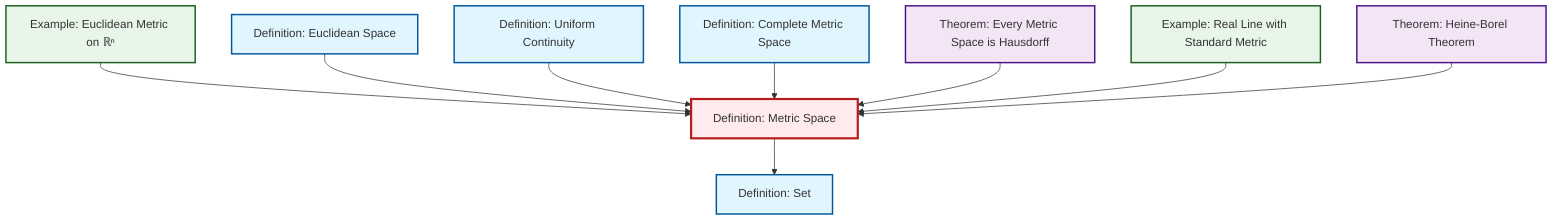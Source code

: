 graph TD
    classDef definition fill:#e1f5fe,stroke:#01579b,stroke-width:2px
    classDef theorem fill:#f3e5f5,stroke:#4a148c,stroke-width:2px
    classDef axiom fill:#fff3e0,stroke:#e65100,stroke-width:2px
    classDef example fill:#e8f5e9,stroke:#1b5e20,stroke-width:2px
    classDef current fill:#ffebee,stroke:#b71c1c,stroke-width:3px
    def-complete-metric-space["Definition: Complete Metric Space"]:::definition
    def-set["Definition: Set"]:::definition
    def-metric-space["Definition: Metric Space"]:::definition
    ex-euclidean-metric["Example: Euclidean Metric on ℝⁿ"]:::example
    thm-metric-hausdorff["Theorem: Every Metric Space is Hausdorff"]:::theorem
    def-uniform-continuity["Definition: Uniform Continuity"]:::definition
    def-euclidean-space["Definition: Euclidean Space"]:::definition
    thm-heine-borel["Theorem: Heine-Borel Theorem"]:::theorem
    ex-real-line-metric["Example: Real Line with Standard Metric"]:::example
    def-metric-space --> def-set
    ex-euclidean-metric --> def-metric-space
    def-euclidean-space --> def-metric-space
    def-uniform-continuity --> def-metric-space
    def-complete-metric-space --> def-metric-space
    thm-metric-hausdorff --> def-metric-space
    ex-real-line-metric --> def-metric-space
    thm-heine-borel --> def-metric-space
    class def-metric-space current
